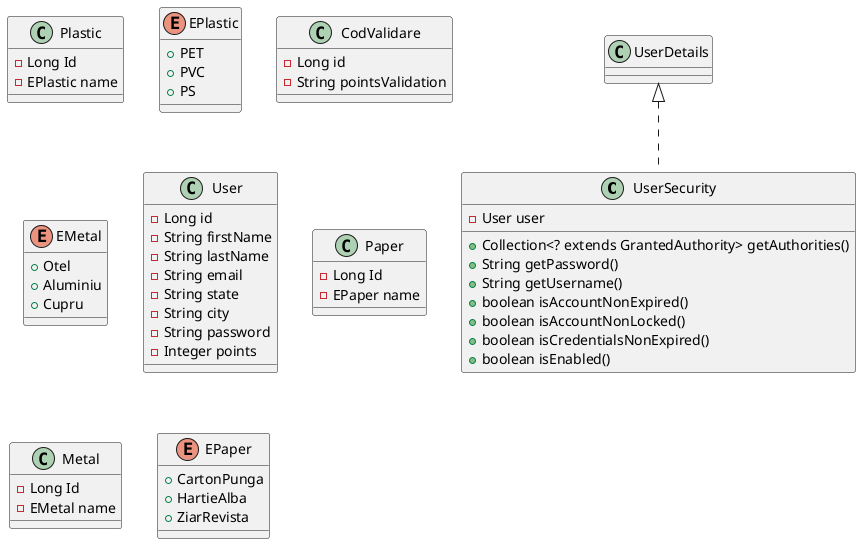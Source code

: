 @startuml
class UserSecurity {
- User user
+ Collection<? extends GrantedAuthority> getAuthorities()
+ String getPassword()
+ String getUsername()
+ boolean isAccountNonExpired()
+ boolean isAccountNonLocked()
+ boolean isCredentialsNonExpired()
+ boolean isEnabled()
}
class Plastic {
- Long Id
- EPlastic name
}
enum EPlastic {
+  PET
+  PVC
+  PS
}
class CodValidare {
- Long id
- String pointsValidation
}
enum EMetal {
+  Otel
+  Aluminiu
+  Cupru
}
class User {
- Long id
- String firstName
- String lastName
- String email
- String state
- String city
- String password
- Integer points
}
class Paper {
- Long Id
- EPaper name
}
class Metal {
- Long Id
- EMetal name
}
enum EPaper {
+  CartonPunga
+  HartieAlba
+  ZiarRevista
}


UserDetails <|.. UserSecurity
@enduml